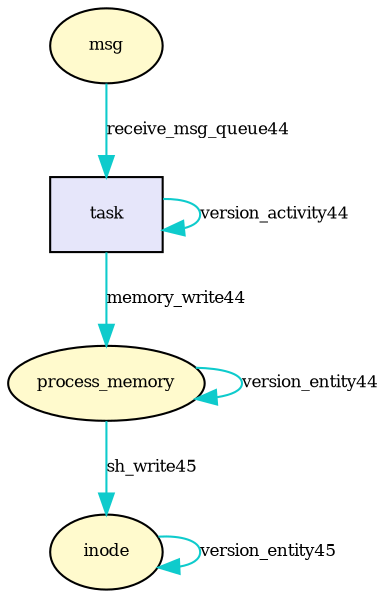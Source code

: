 digraph RGL__DirectedAdjacencyGraph {task[fontsize = 8,label = "task",shape = rectangle, fillcolor="#e6e6fa", style = filled]

task -> task[fontsize = 8,label = "version_activity44", color="#0ecbcc"]

msg[fontsize = 8,label = "msg",shape = ellipse, fillcolor="#fffacd", style = filled]

msg -> task[fontsize = 8,label = "receive_msg_queue44", color="#0ecbcc"]

process_memory[fontsize = 8,label = "process_memory",shape = ellipse, fillcolor="#fffacd", style = filled]

process_memory -> process_memory[fontsize = 8,label = "version_entity44", color="#0ecbcc"]

task -> process_memory[fontsize = 8,label = "memory_write44", color="#0ecbcc"]

inode[fontsize = 8,label = "inode",shape = ellipse, fillcolor="#fffacd", style = filled]

inode -> inode[fontsize = 8,label = "version_entity45", color="#0ecbcc"]

process_memory -> inode[fontsize = 8,label = "sh_write45", color="#0ecbcc"]

}